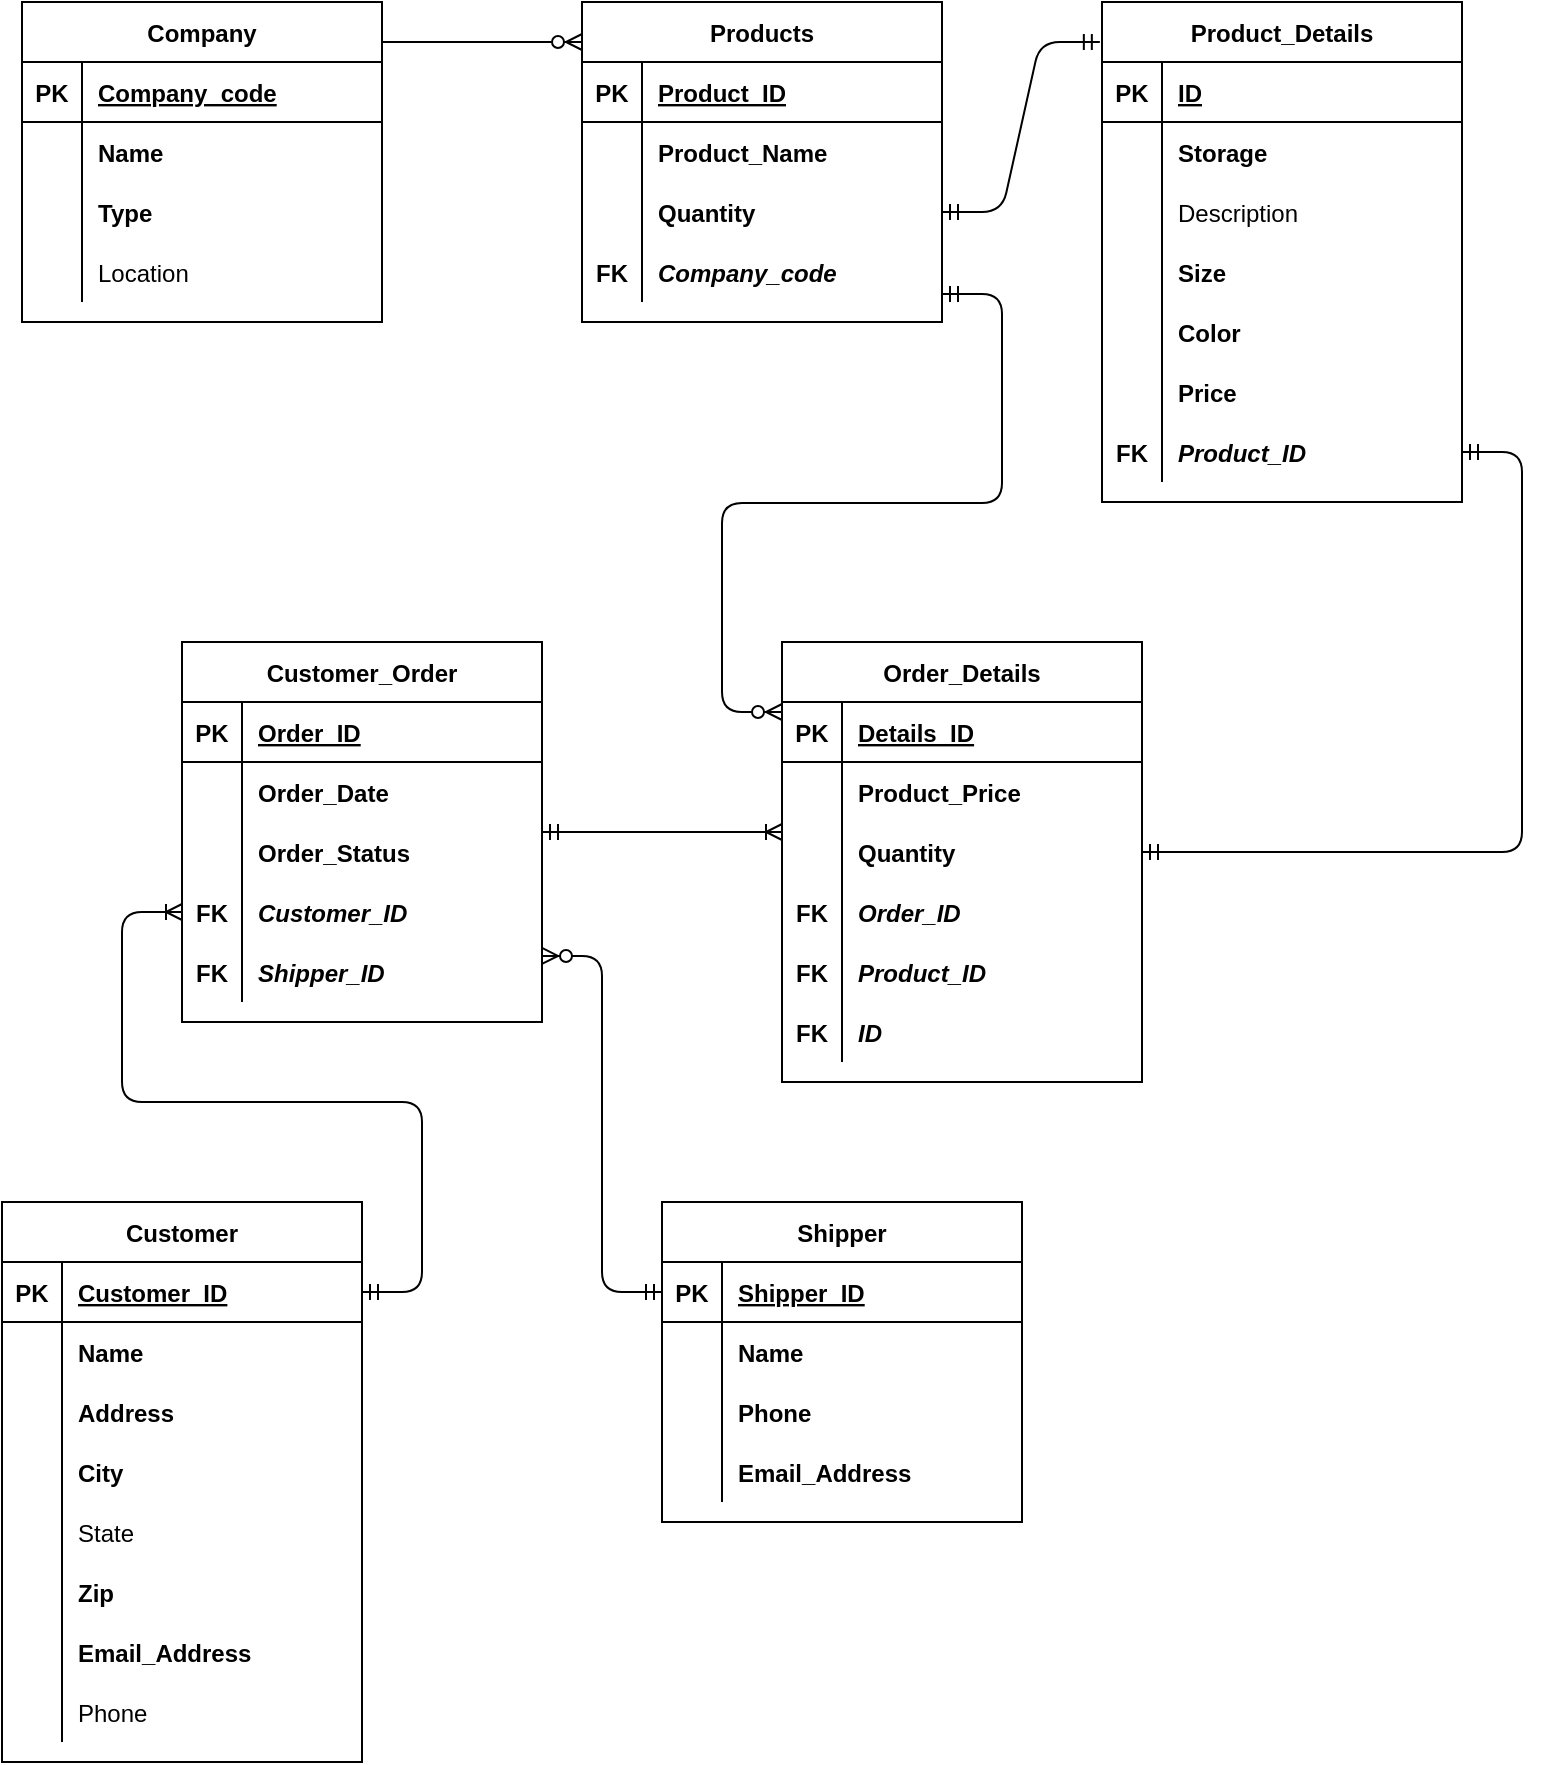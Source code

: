 <mxfile version="14.0.5" type="device"><diagram id="6mvbU-3xl14moOfAQ1Ja" name="Page-1"><mxGraphModel dx="946" dy="511" grid="1" gridSize="10" guides="1" tooltips="1" connect="1" arrows="1" fold="1" page="1" pageScale="1" pageWidth="850" pageHeight="1100" math="0" shadow="0"><root><mxCell id="0"/><mxCell id="1" parent="0"/><mxCell id="NlRjUkpvQ42dIeaq4QIp-1" value="Company" style="shape=table;startSize=30;container=1;collapsible=1;childLayout=tableLayout;fixedRows=1;rowLines=0;fontStyle=1;align=center;resizeLast=1;" parent="1" vertex="1"><mxGeometry x="40" y="40" width="180" height="160" as="geometry"/></mxCell><mxCell id="NlRjUkpvQ42dIeaq4QIp-2" value="" style="shape=partialRectangle;collapsible=0;dropTarget=0;pointerEvents=0;fillColor=none;top=0;left=0;bottom=1;right=0;points=[[0,0.5],[1,0.5]];portConstraint=eastwest;" parent="NlRjUkpvQ42dIeaq4QIp-1" vertex="1"><mxGeometry y="30" width="180" height="30" as="geometry"/></mxCell><mxCell id="NlRjUkpvQ42dIeaq4QIp-3" value="PK" style="shape=partialRectangle;connectable=0;fillColor=none;top=0;left=0;bottom=0;right=0;fontStyle=1;overflow=hidden;" parent="NlRjUkpvQ42dIeaq4QIp-2" vertex="1"><mxGeometry width="30" height="30" as="geometry"/></mxCell><mxCell id="NlRjUkpvQ42dIeaq4QIp-4" value="Company_code" style="shape=partialRectangle;connectable=0;fillColor=none;top=0;left=0;bottom=0;right=0;align=left;spacingLeft=6;fontStyle=5;overflow=hidden;" parent="NlRjUkpvQ42dIeaq4QIp-2" vertex="1"><mxGeometry x="30" width="150" height="30" as="geometry"/></mxCell><mxCell id="NlRjUkpvQ42dIeaq4QIp-5" value="" style="shape=partialRectangle;collapsible=0;dropTarget=0;pointerEvents=0;fillColor=none;top=0;left=0;bottom=0;right=0;points=[[0,0.5],[1,0.5]];portConstraint=eastwest;" parent="NlRjUkpvQ42dIeaq4QIp-1" vertex="1"><mxGeometry y="60" width="180" height="30" as="geometry"/></mxCell><mxCell id="NlRjUkpvQ42dIeaq4QIp-6" value="" style="shape=partialRectangle;connectable=0;fillColor=none;top=0;left=0;bottom=0;right=0;editable=1;overflow=hidden;" parent="NlRjUkpvQ42dIeaq4QIp-5" vertex="1"><mxGeometry width="30" height="30" as="geometry"/></mxCell><mxCell id="NlRjUkpvQ42dIeaq4QIp-7" value="Name" style="shape=partialRectangle;connectable=0;fillColor=none;top=0;left=0;bottom=0;right=0;align=left;spacingLeft=6;overflow=hidden;fontStyle=1" parent="NlRjUkpvQ42dIeaq4QIp-5" vertex="1"><mxGeometry x="30" width="150" height="30" as="geometry"/></mxCell><mxCell id="1kuuqEPaZnJVx5uKWI-C-1" style="shape=partialRectangle;collapsible=0;dropTarget=0;pointerEvents=0;fillColor=none;top=0;left=0;bottom=0;right=0;points=[[0,0.5],[1,0.5]];portConstraint=eastwest;" parent="NlRjUkpvQ42dIeaq4QIp-1" vertex="1"><mxGeometry y="90" width="180" height="30" as="geometry"/></mxCell><mxCell id="1kuuqEPaZnJVx5uKWI-C-2" style="shape=partialRectangle;connectable=0;fillColor=none;top=0;left=0;bottom=0;right=0;editable=1;overflow=hidden;" parent="1kuuqEPaZnJVx5uKWI-C-1" vertex="1"><mxGeometry width="30" height="30" as="geometry"/></mxCell><mxCell id="1kuuqEPaZnJVx5uKWI-C-3" value="Type" style="shape=partialRectangle;connectable=0;fillColor=none;top=0;left=0;bottom=0;right=0;align=left;spacingLeft=6;overflow=hidden;fontStyle=1" parent="1kuuqEPaZnJVx5uKWI-C-1" vertex="1"><mxGeometry x="30" width="150" height="30" as="geometry"/></mxCell><mxCell id="NlRjUkpvQ42dIeaq4QIp-8" value="" style="shape=partialRectangle;collapsible=0;dropTarget=0;pointerEvents=0;fillColor=none;top=0;left=0;bottom=0;right=0;points=[[0,0.5],[1,0.5]];portConstraint=eastwest;" parent="NlRjUkpvQ42dIeaq4QIp-1" vertex="1"><mxGeometry y="120" width="180" height="30" as="geometry"/></mxCell><mxCell id="NlRjUkpvQ42dIeaq4QIp-9" value="" style="shape=partialRectangle;connectable=0;fillColor=none;top=0;left=0;bottom=0;right=0;editable=1;overflow=hidden;" parent="NlRjUkpvQ42dIeaq4QIp-8" vertex="1"><mxGeometry width="30" height="30" as="geometry"/></mxCell><mxCell id="NlRjUkpvQ42dIeaq4QIp-10" value="Location" style="shape=partialRectangle;connectable=0;fillColor=none;top=0;left=0;bottom=0;right=0;align=left;spacingLeft=6;overflow=hidden;" parent="NlRjUkpvQ42dIeaq4QIp-8" vertex="1"><mxGeometry x="30" width="150" height="30" as="geometry"/></mxCell><mxCell id="NlRjUkpvQ42dIeaq4QIp-14" value="Products" style="shape=table;startSize=30;container=1;collapsible=1;childLayout=tableLayout;fixedRows=1;rowLines=0;fontStyle=1;align=center;resizeLast=1;" parent="1" vertex="1"><mxGeometry x="320" y="40" width="180" height="160" as="geometry"/></mxCell><mxCell id="NlRjUkpvQ42dIeaq4QIp-15" value="" style="shape=partialRectangle;collapsible=0;dropTarget=0;pointerEvents=0;fillColor=none;top=0;left=0;bottom=1;right=0;points=[[0,0.5],[1,0.5]];portConstraint=eastwest;" parent="NlRjUkpvQ42dIeaq4QIp-14" vertex="1"><mxGeometry y="30" width="180" height="30" as="geometry"/></mxCell><mxCell id="NlRjUkpvQ42dIeaq4QIp-16" value="PK" style="shape=partialRectangle;connectable=0;fillColor=none;top=0;left=0;bottom=0;right=0;fontStyle=1;overflow=hidden;" parent="NlRjUkpvQ42dIeaq4QIp-15" vertex="1"><mxGeometry width="30" height="30" as="geometry"/></mxCell><mxCell id="NlRjUkpvQ42dIeaq4QIp-17" value="Product_ID" style="shape=partialRectangle;connectable=0;fillColor=none;top=0;left=0;bottom=0;right=0;align=left;spacingLeft=6;fontStyle=5;overflow=hidden;" parent="NlRjUkpvQ42dIeaq4QIp-15" vertex="1"><mxGeometry x="30" width="150" height="30" as="geometry"/></mxCell><mxCell id="NlRjUkpvQ42dIeaq4QIp-79" style="shape=partialRectangle;collapsible=0;dropTarget=0;pointerEvents=0;fillColor=none;top=0;left=0;bottom=0;right=0;points=[[0,0.5],[1,0.5]];portConstraint=eastwest;" parent="NlRjUkpvQ42dIeaq4QIp-14" vertex="1"><mxGeometry y="60" width="180" height="30" as="geometry"/></mxCell><mxCell id="NlRjUkpvQ42dIeaq4QIp-80" style="shape=partialRectangle;connectable=0;fillColor=none;top=0;left=0;bottom=0;right=0;editable=1;overflow=hidden;" parent="NlRjUkpvQ42dIeaq4QIp-79" vertex="1"><mxGeometry width="30" height="30" as="geometry"/></mxCell><mxCell id="NlRjUkpvQ42dIeaq4QIp-81" value="Product_Name" style="shape=partialRectangle;connectable=0;fillColor=none;top=0;left=0;bottom=0;right=0;align=left;spacingLeft=6;overflow=hidden;fontStyle=1" parent="NlRjUkpvQ42dIeaq4QIp-79" vertex="1"><mxGeometry x="30" width="150" height="30" as="geometry"/></mxCell><mxCell id="NlRjUkpvQ42dIeaq4QIp-18" value="" style="shape=partialRectangle;collapsible=0;dropTarget=0;pointerEvents=0;fillColor=none;top=0;left=0;bottom=0;right=0;points=[[0,0.5],[1,0.5]];portConstraint=eastwest;" parent="NlRjUkpvQ42dIeaq4QIp-14" vertex="1"><mxGeometry y="90" width="180" height="30" as="geometry"/></mxCell><mxCell id="NlRjUkpvQ42dIeaq4QIp-19" value="" style="shape=partialRectangle;connectable=0;fillColor=none;top=0;left=0;bottom=0;right=0;editable=1;overflow=hidden;" parent="NlRjUkpvQ42dIeaq4QIp-18" vertex="1"><mxGeometry width="30" height="30" as="geometry"/></mxCell><mxCell id="NlRjUkpvQ42dIeaq4QIp-20" value="Quantity" style="shape=partialRectangle;connectable=0;fillColor=none;top=0;left=0;bottom=0;right=0;align=left;spacingLeft=6;overflow=hidden;fontStyle=1" parent="NlRjUkpvQ42dIeaq4QIp-18" vertex="1"><mxGeometry x="30" width="150" height="30" as="geometry"/></mxCell><mxCell id="NlRjUkpvQ42dIeaq4QIp-24" value="" style="shape=partialRectangle;collapsible=0;dropTarget=0;pointerEvents=0;fillColor=none;top=0;left=0;bottom=0;right=0;points=[[0,0.5],[1,0.5]];portConstraint=eastwest;" parent="NlRjUkpvQ42dIeaq4QIp-14" vertex="1"><mxGeometry y="120" width="180" height="30" as="geometry"/></mxCell><mxCell id="NlRjUkpvQ42dIeaq4QIp-25" value="FK" style="shape=partialRectangle;connectable=0;fillColor=none;top=0;left=0;bottom=0;right=0;editable=1;overflow=hidden;fontStyle=1" parent="NlRjUkpvQ42dIeaq4QIp-24" vertex="1"><mxGeometry width="30" height="30" as="geometry"/></mxCell><mxCell id="NlRjUkpvQ42dIeaq4QIp-26" value="Company_code" style="shape=partialRectangle;connectable=0;fillColor=none;top=0;left=0;bottom=0;right=0;align=left;spacingLeft=6;overflow=hidden;fontStyle=3" parent="NlRjUkpvQ42dIeaq4QIp-24" vertex="1"><mxGeometry x="30" width="150" height="30" as="geometry"/></mxCell><mxCell id="NlRjUkpvQ42dIeaq4QIp-27" value="Product_Details" style="shape=table;startSize=30;container=1;collapsible=1;childLayout=tableLayout;fixedRows=1;rowLines=0;fontStyle=1;align=center;resizeLast=1;" parent="1" vertex="1"><mxGeometry x="580" y="40" width="180" height="250" as="geometry"/></mxCell><mxCell id="NlRjUkpvQ42dIeaq4QIp-28" value="" style="shape=partialRectangle;collapsible=0;dropTarget=0;pointerEvents=0;fillColor=none;top=0;left=0;bottom=1;right=0;points=[[0,0.5],[1,0.5]];portConstraint=eastwest;" parent="NlRjUkpvQ42dIeaq4QIp-27" vertex="1"><mxGeometry y="30" width="180" height="30" as="geometry"/></mxCell><mxCell id="NlRjUkpvQ42dIeaq4QIp-29" value="PK" style="shape=partialRectangle;connectable=0;fillColor=none;top=0;left=0;bottom=0;right=0;fontStyle=1;overflow=hidden;" parent="NlRjUkpvQ42dIeaq4QIp-28" vertex="1"><mxGeometry width="30" height="30" as="geometry"/></mxCell><mxCell id="NlRjUkpvQ42dIeaq4QIp-30" value="ID" style="shape=partialRectangle;connectable=0;fillColor=none;top=0;left=0;bottom=0;right=0;align=left;spacingLeft=6;fontStyle=5;overflow=hidden;" parent="NlRjUkpvQ42dIeaq4QIp-28" vertex="1"><mxGeometry x="30" width="150" height="30" as="geometry"/></mxCell><mxCell id="NlRjUkpvQ42dIeaq4QIp-31" value="" style="shape=partialRectangle;collapsible=0;dropTarget=0;pointerEvents=0;fillColor=none;top=0;left=0;bottom=0;right=0;points=[[0,0.5],[1,0.5]];portConstraint=eastwest;" parent="NlRjUkpvQ42dIeaq4QIp-27" vertex="1"><mxGeometry y="60" width="180" height="30" as="geometry"/></mxCell><mxCell id="NlRjUkpvQ42dIeaq4QIp-32" value="" style="shape=partialRectangle;connectable=0;fillColor=none;top=0;left=0;bottom=0;right=0;editable=1;overflow=hidden;" parent="NlRjUkpvQ42dIeaq4QIp-31" vertex="1"><mxGeometry width="30" height="30" as="geometry"/></mxCell><mxCell id="NlRjUkpvQ42dIeaq4QIp-33" value="Storage" style="shape=partialRectangle;connectable=0;fillColor=none;top=0;left=0;bottom=0;right=0;align=left;spacingLeft=6;overflow=hidden;fontStyle=1" parent="NlRjUkpvQ42dIeaq4QIp-31" vertex="1"><mxGeometry x="30" width="150" height="30" as="geometry"/></mxCell><mxCell id="NlRjUkpvQ42dIeaq4QIp-34" value="" style="shape=partialRectangle;collapsible=0;dropTarget=0;pointerEvents=0;fillColor=none;top=0;left=0;bottom=0;right=0;points=[[0,0.5],[1,0.5]];portConstraint=eastwest;" parent="NlRjUkpvQ42dIeaq4QIp-27" vertex="1"><mxGeometry y="90" width="180" height="30" as="geometry"/></mxCell><mxCell id="NlRjUkpvQ42dIeaq4QIp-35" value="" style="shape=partialRectangle;connectable=0;fillColor=none;top=0;left=0;bottom=0;right=0;editable=1;overflow=hidden;" parent="NlRjUkpvQ42dIeaq4QIp-34" vertex="1"><mxGeometry width="30" height="30" as="geometry"/></mxCell><mxCell id="NlRjUkpvQ42dIeaq4QIp-36" value="Description" style="shape=partialRectangle;connectable=0;fillColor=none;top=0;left=0;bottom=0;right=0;align=left;spacingLeft=6;overflow=hidden;" parent="NlRjUkpvQ42dIeaq4QIp-34" vertex="1"><mxGeometry x="30" width="150" height="30" as="geometry"/></mxCell><mxCell id="NlRjUkpvQ42dIeaq4QIp-37" value="" style="shape=partialRectangle;collapsible=0;dropTarget=0;pointerEvents=0;fillColor=none;top=0;left=0;bottom=0;right=0;points=[[0,0.5],[1,0.5]];portConstraint=eastwest;" parent="NlRjUkpvQ42dIeaq4QIp-27" vertex="1"><mxGeometry y="120" width="180" height="30" as="geometry"/></mxCell><mxCell id="NlRjUkpvQ42dIeaq4QIp-38" value="" style="shape=partialRectangle;connectable=0;fillColor=none;top=0;left=0;bottom=0;right=0;editable=1;overflow=hidden;" parent="NlRjUkpvQ42dIeaq4QIp-37" vertex="1"><mxGeometry width="30" height="30" as="geometry"/></mxCell><mxCell id="NlRjUkpvQ42dIeaq4QIp-39" value="Size" style="shape=partialRectangle;connectable=0;fillColor=none;top=0;left=0;bottom=0;right=0;align=left;spacingLeft=6;overflow=hidden;fontStyle=1" parent="NlRjUkpvQ42dIeaq4QIp-37" vertex="1"><mxGeometry x="30" width="150" height="30" as="geometry"/></mxCell><mxCell id="NlRjUkpvQ42dIeaq4QIp-48" style="shape=partialRectangle;collapsible=0;dropTarget=0;pointerEvents=0;fillColor=none;top=0;left=0;bottom=0;right=0;points=[[0,0.5],[1,0.5]];portConstraint=eastwest;" parent="NlRjUkpvQ42dIeaq4QIp-27" vertex="1"><mxGeometry y="150" width="180" height="30" as="geometry"/></mxCell><mxCell id="NlRjUkpvQ42dIeaq4QIp-49" style="shape=partialRectangle;connectable=0;fillColor=none;top=0;left=0;bottom=0;right=0;editable=1;overflow=hidden;" parent="NlRjUkpvQ42dIeaq4QIp-48" vertex="1"><mxGeometry width="30" height="30" as="geometry"/></mxCell><mxCell id="NlRjUkpvQ42dIeaq4QIp-50" value="Color" style="shape=partialRectangle;connectable=0;fillColor=none;top=0;left=0;bottom=0;right=0;align=left;spacingLeft=6;overflow=hidden;fontStyle=1" parent="NlRjUkpvQ42dIeaq4QIp-48" vertex="1"><mxGeometry x="30" width="150" height="30" as="geometry"/></mxCell><mxCell id="NlRjUkpvQ42dIeaq4QIp-73" style="shape=partialRectangle;collapsible=0;dropTarget=0;pointerEvents=0;fillColor=none;top=0;left=0;bottom=0;right=0;points=[[0,0.5],[1,0.5]];portConstraint=eastwest;" parent="NlRjUkpvQ42dIeaq4QIp-27" vertex="1"><mxGeometry y="180" width="180" height="30" as="geometry"/></mxCell><mxCell id="NlRjUkpvQ42dIeaq4QIp-74" style="shape=partialRectangle;connectable=0;fillColor=none;top=0;left=0;bottom=0;right=0;editable=1;overflow=hidden;" parent="NlRjUkpvQ42dIeaq4QIp-73" vertex="1"><mxGeometry width="30" height="30" as="geometry"/></mxCell><mxCell id="NlRjUkpvQ42dIeaq4QIp-75" value="Price" style="shape=partialRectangle;connectable=0;fillColor=none;top=0;left=0;bottom=0;right=0;align=left;spacingLeft=6;overflow=hidden;fontStyle=1" parent="NlRjUkpvQ42dIeaq4QIp-73" vertex="1"><mxGeometry x="30" width="150" height="30" as="geometry"/></mxCell><mxCell id="NlRjUkpvQ42dIeaq4QIp-51" style="shape=partialRectangle;collapsible=0;dropTarget=0;pointerEvents=0;fillColor=none;top=0;left=0;bottom=0;right=0;points=[[0,0.5],[1,0.5]];portConstraint=eastwest;" parent="NlRjUkpvQ42dIeaq4QIp-27" vertex="1"><mxGeometry y="210" width="180" height="30" as="geometry"/></mxCell><mxCell id="NlRjUkpvQ42dIeaq4QIp-52" value="FK" style="shape=partialRectangle;connectable=0;fillColor=none;top=0;left=0;bottom=0;right=0;editable=1;overflow=hidden;fontStyle=1" parent="NlRjUkpvQ42dIeaq4QIp-51" vertex="1"><mxGeometry width="30" height="30" as="geometry"/></mxCell><mxCell id="NlRjUkpvQ42dIeaq4QIp-53" value="Product_ID" style="shape=partialRectangle;connectable=0;fillColor=none;top=0;left=0;bottom=0;right=0;align=left;spacingLeft=6;overflow=hidden;fontStyle=3" parent="NlRjUkpvQ42dIeaq4QIp-51" vertex="1"><mxGeometry x="30" width="150" height="30" as="geometry"/></mxCell><mxCell id="NlRjUkpvQ42dIeaq4QIp-54" value="Customer_Order" style="shape=table;startSize=30;container=1;collapsible=1;childLayout=tableLayout;fixedRows=1;rowLines=0;fontStyle=1;align=center;resizeLast=1;" parent="1" vertex="1"><mxGeometry x="120" y="360" width="180" height="190" as="geometry"/></mxCell><mxCell id="NlRjUkpvQ42dIeaq4QIp-55" value="" style="shape=partialRectangle;collapsible=0;dropTarget=0;pointerEvents=0;fillColor=none;top=0;left=0;bottom=1;right=0;points=[[0,0.5],[1,0.5]];portConstraint=eastwest;" parent="NlRjUkpvQ42dIeaq4QIp-54" vertex="1"><mxGeometry y="30" width="180" height="30" as="geometry"/></mxCell><mxCell id="NlRjUkpvQ42dIeaq4QIp-56" value="PK" style="shape=partialRectangle;connectable=0;fillColor=none;top=0;left=0;bottom=0;right=0;fontStyle=1;overflow=hidden;" parent="NlRjUkpvQ42dIeaq4QIp-55" vertex="1"><mxGeometry width="30" height="30" as="geometry"/></mxCell><mxCell id="NlRjUkpvQ42dIeaq4QIp-57" value="Order_ID" style="shape=partialRectangle;connectable=0;fillColor=none;top=0;left=0;bottom=0;right=0;align=left;spacingLeft=6;fontStyle=5;overflow=hidden;" parent="NlRjUkpvQ42dIeaq4QIp-55" vertex="1"><mxGeometry x="30" width="150" height="30" as="geometry"/></mxCell><mxCell id="6uH9Z594fcgp5AD-S4bk-1" style="shape=partialRectangle;collapsible=0;dropTarget=0;pointerEvents=0;fillColor=none;top=0;left=0;bottom=0;right=0;points=[[0,0.5],[1,0.5]];portConstraint=eastwest;" vertex="1" parent="NlRjUkpvQ42dIeaq4QIp-54"><mxGeometry y="60" width="180" height="30" as="geometry"/></mxCell><mxCell id="6uH9Z594fcgp5AD-S4bk-2" style="shape=partialRectangle;connectable=0;fillColor=none;top=0;left=0;bottom=0;right=0;editable=1;overflow=hidden;" vertex="1" parent="6uH9Z594fcgp5AD-S4bk-1"><mxGeometry width="30" height="30" as="geometry"/></mxCell><mxCell id="6uH9Z594fcgp5AD-S4bk-3" value="Order_Date" style="shape=partialRectangle;connectable=0;fillColor=none;top=0;left=0;bottom=0;right=0;align=left;spacingLeft=6;overflow=hidden;fontStyle=1" vertex="1" parent="6uH9Z594fcgp5AD-S4bk-1"><mxGeometry x="30" width="150" height="30" as="geometry"/></mxCell><mxCell id="NlRjUkpvQ42dIeaq4QIp-58" value="" style="shape=partialRectangle;collapsible=0;dropTarget=0;pointerEvents=0;fillColor=none;top=0;left=0;bottom=0;right=0;points=[[0,0.5],[1,0.5]];portConstraint=eastwest;" parent="NlRjUkpvQ42dIeaq4QIp-54" vertex="1"><mxGeometry y="90" width="180" height="30" as="geometry"/></mxCell><mxCell id="NlRjUkpvQ42dIeaq4QIp-59" value="" style="shape=partialRectangle;connectable=0;fillColor=none;top=0;left=0;bottom=0;right=0;editable=1;overflow=hidden;" parent="NlRjUkpvQ42dIeaq4QIp-58" vertex="1"><mxGeometry width="30" height="30" as="geometry"/></mxCell><mxCell id="NlRjUkpvQ42dIeaq4QIp-60" value="Order_Status" style="shape=partialRectangle;connectable=0;fillColor=none;top=0;left=0;bottom=0;right=0;align=left;spacingLeft=6;overflow=hidden;fontStyle=1" parent="NlRjUkpvQ42dIeaq4QIp-58" vertex="1"><mxGeometry x="30" width="150" height="30" as="geometry"/></mxCell><mxCell id="NlRjUkpvQ42dIeaq4QIp-61" value="" style="shape=partialRectangle;collapsible=0;dropTarget=0;pointerEvents=0;fillColor=none;top=0;left=0;bottom=0;right=0;points=[[0,0.5],[1,0.5]];portConstraint=eastwest;" parent="NlRjUkpvQ42dIeaq4QIp-54" vertex="1"><mxGeometry y="120" width="180" height="30" as="geometry"/></mxCell><mxCell id="NlRjUkpvQ42dIeaq4QIp-62" value="FK" style="shape=partialRectangle;connectable=0;fillColor=none;top=0;left=0;bottom=0;right=0;editable=1;overflow=hidden;fontStyle=1" parent="NlRjUkpvQ42dIeaq4QIp-61" vertex="1"><mxGeometry width="30" height="30" as="geometry"/></mxCell><mxCell id="NlRjUkpvQ42dIeaq4QIp-63" value="Customer_ID" style="shape=partialRectangle;connectable=0;fillColor=none;top=0;left=0;bottom=0;right=0;align=left;spacingLeft=6;overflow=hidden;fontStyle=3" parent="NlRjUkpvQ42dIeaq4QIp-61" vertex="1"><mxGeometry x="30" width="150" height="30" as="geometry"/></mxCell><mxCell id="NlRjUkpvQ42dIeaq4QIp-64" value="" style="shape=partialRectangle;collapsible=0;dropTarget=0;pointerEvents=0;fillColor=none;top=0;left=0;bottom=0;right=0;points=[[0,0.5],[1,0.5]];portConstraint=eastwest;" parent="NlRjUkpvQ42dIeaq4QIp-54" vertex="1"><mxGeometry y="150" width="180" height="30" as="geometry"/></mxCell><mxCell id="NlRjUkpvQ42dIeaq4QIp-65" value="FK" style="shape=partialRectangle;connectable=0;fillColor=none;top=0;left=0;bottom=0;right=0;editable=1;overflow=hidden;fontStyle=1" parent="NlRjUkpvQ42dIeaq4QIp-64" vertex="1"><mxGeometry width="30" height="30" as="geometry"/></mxCell><mxCell id="NlRjUkpvQ42dIeaq4QIp-66" value="Shipper_ID" style="shape=partialRectangle;connectable=0;fillColor=none;top=0;left=0;bottom=0;right=0;align=left;spacingLeft=6;overflow=hidden;fontStyle=3" parent="NlRjUkpvQ42dIeaq4QIp-64" vertex="1"><mxGeometry x="30" width="150" height="30" as="geometry"/></mxCell><mxCell id="NlRjUkpvQ42dIeaq4QIp-82" value="Order_Details" style="shape=table;startSize=30;container=1;collapsible=1;childLayout=tableLayout;fixedRows=1;rowLines=0;fontStyle=1;align=center;resizeLast=1;" parent="1" vertex="1"><mxGeometry x="420" y="360" width="180" height="220" as="geometry"/></mxCell><mxCell id="NlRjUkpvQ42dIeaq4QIp-83" value="" style="shape=partialRectangle;collapsible=0;dropTarget=0;pointerEvents=0;fillColor=none;top=0;left=0;bottom=1;right=0;points=[[0,0.5],[1,0.5]];portConstraint=eastwest;" parent="NlRjUkpvQ42dIeaq4QIp-82" vertex="1"><mxGeometry y="30" width="180" height="30" as="geometry"/></mxCell><mxCell id="NlRjUkpvQ42dIeaq4QIp-84" value="PK" style="shape=partialRectangle;connectable=0;fillColor=none;top=0;left=0;bottom=0;right=0;fontStyle=1;overflow=hidden;" parent="NlRjUkpvQ42dIeaq4QIp-83" vertex="1"><mxGeometry width="30" height="30" as="geometry"/></mxCell><mxCell id="NlRjUkpvQ42dIeaq4QIp-85" value="Details_ID" style="shape=partialRectangle;connectable=0;fillColor=none;top=0;left=0;bottom=0;right=0;align=left;spacingLeft=6;fontStyle=5;overflow=hidden;" parent="NlRjUkpvQ42dIeaq4QIp-83" vertex="1"><mxGeometry x="30" width="150" height="30" as="geometry"/></mxCell><mxCell id="cEDj3mLD8uPx1bzdMiaB-1" style="shape=partialRectangle;collapsible=0;dropTarget=0;pointerEvents=0;fillColor=none;top=0;left=0;bottom=0;right=0;points=[[0,0.5],[1,0.5]];portConstraint=eastwest;" parent="NlRjUkpvQ42dIeaq4QIp-82" vertex="1"><mxGeometry y="60" width="180" height="30" as="geometry"/></mxCell><mxCell id="cEDj3mLD8uPx1bzdMiaB-2" style="shape=partialRectangle;connectable=0;fillColor=none;top=0;left=0;bottom=0;right=0;editable=1;overflow=hidden;" parent="cEDj3mLD8uPx1bzdMiaB-1" vertex="1"><mxGeometry width="30" height="30" as="geometry"/></mxCell><mxCell id="cEDj3mLD8uPx1bzdMiaB-3" value="Product_Price" style="shape=partialRectangle;connectable=0;fillColor=none;top=0;left=0;bottom=0;right=0;align=left;spacingLeft=6;overflow=hidden;fontStyle=1" parent="cEDj3mLD8uPx1bzdMiaB-1" vertex="1"><mxGeometry x="30" width="150" height="30" as="geometry"/></mxCell><mxCell id="NlRjUkpvQ42dIeaq4QIp-86" value="" style="shape=partialRectangle;collapsible=0;dropTarget=0;pointerEvents=0;fillColor=none;top=0;left=0;bottom=0;right=0;points=[[0,0.5],[1,0.5]];portConstraint=eastwest;" parent="NlRjUkpvQ42dIeaq4QIp-82" vertex="1"><mxGeometry y="90" width="180" height="30" as="geometry"/></mxCell><mxCell id="NlRjUkpvQ42dIeaq4QIp-87" value="" style="shape=partialRectangle;connectable=0;fillColor=none;top=0;left=0;bottom=0;right=0;editable=1;overflow=hidden;" parent="NlRjUkpvQ42dIeaq4QIp-86" vertex="1"><mxGeometry width="30" height="30" as="geometry"/></mxCell><mxCell id="NlRjUkpvQ42dIeaq4QIp-88" value="Quantity" style="shape=partialRectangle;connectable=0;fillColor=none;top=0;left=0;bottom=0;right=0;align=left;spacingLeft=6;overflow=hidden;fontStyle=1" parent="NlRjUkpvQ42dIeaq4QIp-86" vertex="1"><mxGeometry x="30" width="150" height="30" as="geometry"/></mxCell><mxCell id="NlRjUkpvQ42dIeaq4QIp-89" value="" style="shape=partialRectangle;collapsible=0;dropTarget=0;pointerEvents=0;fillColor=none;top=0;left=0;bottom=0;right=0;points=[[0,0.5],[1,0.5]];portConstraint=eastwest;" parent="NlRjUkpvQ42dIeaq4QIp-82" vertex="1"><mxGeometry y="120" width="180" height="30" as="geometry"/></mxCell><mxCell id="NlRjUkpvQ42dIeaq4QIp-90" value="FK" style="shape=partialRectangle;connectable=0;fillColor=none;top=0;left=0;bottom=0;right=0;editable=1;overflow=hidden;fontStyle=1" parent="NlRjUkpvQ42dIeaq4QIp-89" vertex="1"><mxGeometry width="30" height="30" as="geometry"/></mxCell><mxCell id="NlRjUkpvQ42dIeaq4QIp-91" value="Order_ID" style="shape=partialRectangle;connectable=0;fillColor=none;top=0;left=0;bottom=0;right=0;align=left;spacingLeft=6;overflow=hidden;fontStyle=3" parent="NlRjUkpvQ42dIeaq4QIp-89" vertex="1"><mxGeometry x="30" width="150" height="30" as="geometry"/></mxCell><mxCell id="NlRjUkpvQ42dIeaq4QIp-92" value="" style="shape=partialRectangle;collapsible=0;dropTarget=0;pointerEvents=0;fillColor=none;top=0;left=0;bottom=0;right=0;points=[[0,0.5],[1,0.5]];portConstraint=eastwest;" parent="NlRjUkpvQ42dIeaq4QIp-82" vertex="1"><mxGeometry y="150" width="180" height="30" as="geometry"/></mxCell><mxCell id="NlRjUkpvQ42dIeaq4QIp-93" value="FK" style="shape=partialRectangle;connectable=0;fillColor=none;top=0;left=0;bottom=0;right=0;editable=1;overflow=hidden;fontStyle=1" parent="NlRjUkpvQ42dIeaq4QIp-92" vertex="1"><mxGeometry width="30" height="30" as="geometry"/></mxCell><mxCell id="NlRjUkpvQ42dIeaq4QIp-94" value="Product_ID" style="shape=partialRectangle;connectable=0;fillColor=none;top=0;left=0;bottom=0;right=0;align=left;spacingLeft=6;overflow=hidden;fontStyle=3" parent="NlRjUkpvQ42dIeaq4QIp-92" vertex="1"><mxGeometry x="30" width="150" height="30" as="geometry"/></mxCell><mxCell id="vSMnqZ4P3ZT3ONbMayrC-2" value="" style="shape=partialRectangle;collapsible=0;dropTarget=0;pointerEvents=0;fillColor=none;top=0;left=0;bottom=0;right=0;points=[[0,0.5],[1,0.5]];portConstraint=eastwest;" parent="NlRjUkpvQ42dIeaq4QIp-82" vertex="1"><mxGeometry y="180" width="180" height="30" as="geometry"/></mxCell><mxCell id="vSMnqZ4P3ZT3ONbMayrC-3" value="FK" style="shape=partialRectangle;connectable=0;fillColor=none;top=0;left=0;bottom=0;right=0;editable=1;overflow=hidden;fontStyle=1" parent="vSMnqZ4P3ZT3ONbMayrC-2" vertex="1"><mxGeometry width="30" height="30" as="geometry"/></mxCell><mxCell id="vSMnqZ4P3ZT3ONbMayrC-4" value="ID" style="shape=partialRectangle;connectable=0;fillColor=none;top=0;left=0;bottom=0;right=0;align=left;spacingLeft=6;overflow=hidden;fontStyle=3" parent="vSMnqZ4P3ZT3ONbMayrC-2" vertex="1"><mxGeometry x="30" width="150" height="30" as="geometry"/></mxCell><mxCell id="NlRjUkpvQ42dIeaq4QIp-95" value="Customer" style="shape=table;startSize=30;container=1;collapsible=1;childLayout=tableLayout;fixedRows=1;rowLines=0;fontStyle=1;align=center;resizeLast=1;" parent="1" vertex="1"><mxGeometry x="30" y="640" width="180" height="280" as="geometry"/></mxCell><mxCell id="NlRjUkpvQ42dIeaq4QIp-96" value="" style="shape=partialRectangle;collapsible=0;dropTarget=0;pointerEvents=0;fillColor=none;top=0;left=0;bottom=1;right=0;points=[[0,0.5],[1,0.5]];portConstraint=eastwest;" parent="NlRjUkpvQ42dIeaq4QIp-95" vertex="1"><mxGeometry y="30" width="180" height="30" as="geometry"/></mxCell><mxCell id="NlRjUkpvQ42dIeaq4QIp-97" value="PK" style="shape=partialRectangle;connectable=0;fillColor=none;top=0;left=0;bottom=0;right=0;fontStyle=1;overflow=hidden;" parent="NlRjUkpvQ42dIeaq4QIp-96" vertex="1"><mxGeometry width="30" height="30" as="geometry"/></mxCell><mxCell id="NlRjUkpvQ42dIeaq4QIp-98" value="Customer_ID" style="shape=partialRectangle;connectable=0;fillColor=none;top=0;left=0;bottom=0;right=0;align=left;spacingLeft=6;fontStyle=5;overflow=hidden;" parent="NlRjUkpvQ42dIeaq4QIp-96" vertex="1"><mxGeometry x="30" width="150" height="30" as="geometry"/></mxCell><mxCell id="NlRjUkpvQ42dIeaq4QIp-99" value="" style="shape=partialRectangle;collapsible=0;dropTarget=0;pointerEvents=0;fillColor=none;top=0;left=0;bottom=0;right=0;points=[[0,0.5],[1,0.5]];portConstraint=eastwest;" parent="NlRjUkpvQ42dIeaq4QIp-95" vertex="1"><mxGeometry y="60" width="180" height="30" as="geometry"/></mxCell><mxCell id="NlRjUkpvQ42dIeaq4QIp-100" value="" style="shape=partialRectangle;connectable=0;fillColor=none;top=0;left=0;bottom=0;right=0;editable=1;overflow=hidden;" parent="NlRjUkpvQ42dIeaq4QIp-99" vertex="1"><mxGeometry width="30" height="30" as="geometry"/></mxCell><mxCell id="NlRjUkpvQ42dIeaq4QIp-101" value="Name" style="shape=partialRectangle;connectable=0;fillColor=none;top=0;left=0;bottom=0;right=0;align=left;spacingLeft=6;overflow=hidden;fontStyle=1" parent="NlRjUkpvQ42dIeaq4QIp-99" vertex="1"><mxGeometry x="30" width="150" height="30" as="geometry"/></mxCell><mxCell id="szWTCPTpE8BXlv8S3eAH-1" style="shape=partialRectangle;collapsible=0;dropTarget=0;pointerEvents=0;fillColor=none;top=0;left=0;bottom=0;right=0;points=[[0,0.5],[1,0.5]];portConstraint=eastwest;" parent="NlRjUkpvQ42dIeaq4QIp-95" vertex="1"><mxGeometry y="90" width="180" height="30" as="geometry"/></mxCell><mxCell id="szWTCPTpE8BXlv8S3eAH-2" style="shape=partialRectangle;connectable=0;fillColor=none;top=0;left=0;bottom=0;right=0;editable=1;overflow=hidden;" parent="szWTCPTpE8BXlv8S3eAH-1" vertex="1"><mxGeometry width="30" height="30" as="geometry"/></mxCell><mxCell id="szWTCPTpE8BXlv8S3eAH-3" value="Address" style="shape=partialRectangle;connectable=0;fillColor=none;top=0;left=0;bottom=0;right=0;align=left;spacingLeft=6;overflow=hidden;fontStyle=1" parent="szWTCPTpE8BXlv8S3eAH-1" vertex="1"><mxGeometry x="30" width="150" height="30" as="geometry"/></mxCell><mxCell id="szWTCPTpE8BXlv8S3eAH-4" style="shape=partialRectangle;collapsible=0;dropTarget=0;pointerEvents=0;fillColor=none;top=0;left=0;bottom=0;right=0;points=[[0,0.5],[1,0.5]];portConstraint=eastwest;" parent="NlRjUkpvQ42dIeaq4QIp-95" vertex="1"><mxGeometry y="120" width="180" height="30" as="geometry"/></mxCell><mxCell id="szWTCPTpE8BXlv8S3eAH-5" style="shape=partialRectangle;connectable=0;fillColor=none;top=0;left=0;bottom=0;right=0;editable=1;overflow=hidden;" parent="szWTCPTpE8BXlv8S3eAH-4" vertex="1"><mxGeometry width="30" height="30" as="geometry"/></mxCell><mxCell id="szWTCPTpE8BXlv8S3eAH-6" value="City" style="shape=partialRectangle;connectable=0;fillColor=none;top=0;left=0;bottom=0;right=0;align=left;spacingLeft=6;overflow=hidden;fontStyle=1" parent="szWTCPTpE8BXlv8S3eAH-4" vertex="1"><mxGeometry x="30" width="150" height="30" as="geometry"/></mxCell><mxCell id="szWTCPTpE8BXlv8S3eAH-7" style="shape=partialRectangle;collapsible=0;dropTarget=0;pointerEvents=0;fillColor=none;top=0;left=0;bottom=0;right=0;points=[[0,0.5],[1,0.5]];portConstraint=eastwest;" parent="NlRjUkpvQ42dIeaq4QIp-95" vertex="1"><mxGeometry y="150" width="180" height="30" as="geometry"/></mxCell><mxCell id="szWTCPTpE8BXlv8S3eAH-8" style="shape=partialRectangle;connectable=0;fillColor=none;top=0;left=0;bottom=0;right=0;editable=1;overflow=hidden;" parent="szWTCPTpE8BXlv8S3eAH-7" vertex="1"><mxGeometry width="30" height="30" as="geometry"/></mxCell><mxCell id="szWTCPTpE8BXlv8S3eAH-9" value="State" style="shape=partialRectangle;connectable=0;fillColor=none;top=0;left=0;bottom=0;right=0;align=left;spacingLeft=6;overflow=hidden;" parent="szWTCPTpE8BXlv8S3eAH-7" vertex="1"><mxGeometry x="30" width="150" height="30" as="geometry"/></mxCell><mxCell id="NlRjUkpvQ42dIeaq4QIp-102" value="" style="shape=partialRectangle;collapsible=0;dropTarget=0;pointerEvents=0;fillColor=none;top=0;left=0;bottom=0;right=0;points=[[0,0.5],[1,0.5]];portConstraint=eastwest;" parent="NlRjUkpvQ42dIeaq4QIp-95" vertex="1"><mxGeometry y="180" width="180" height="30" as="geometry"/></mxCell><mxCell id="NlRjUkpvQ42dIeaq4QIp-103" value="" style="shape=partialRectangle;connectable=0;fillColor=none;top=0;left=0;bottom=0;right=0;editable=1;overflow=hidden;" parent="NlRjUkpvQ42dIeaq4QIp-102" vertex="1"><mxGeometry width="30" height="30" as="geometry"/></mxCell><mxCell id="NlRjUkpvQ42dIeaq4QIp-104" value="Zip" style="shape=partialRectangle;connectable=0;fillColor=none;top=0;left=0;bottom=0;right=0;align=left;spacingLeft=6;overflow=hidden;fontStyle=1" parent="NlRjUkpvQ42dIeaq4QIp-102" vertex="1"><mxGeometry x="30" width="150" height="30" as="geometry"/></mxCell><mxCell id="NlRjUkpvQ42dIeaq4QIp-108" style="shape=partialRectangle;collapsible=0;dropTarget=0;pointerEvents=0;fillColor=none;top=0;left=0;bottom=0;right=0;points=[[0,0.5],[1,0.5]];portConstraint=eastwest;" parent="NlRjUkpvQ42dIeaq4QIp-95" vertex="1"><mxGeometry y="210" width="180" height="30" as="geometry"/></mxCell><mxCell id="NlRjUkpvQ42dIeaq4QIp-109" style="shape=partialRectangle;connectable=0;fillColor=none;top=0;left=0;bottom=0;right=0;editable=1;overflow=hidden;" parent="NlRjUkpvQ42dIeaq4QIp-108" vertex="1"><mxGeometry width="30" height="30" as="geometry"/></mxCell><mxCell id="NlRjUkpvQ42dIeaq4QIp-110" value="Email_Address" style="shape=partialRectangle;connectable=0;fillColor=none;top=0;left=0;bottom=0;right=0;align=left;spacingLeft=6;overflow=hidden;fontStyle=1" parent="NlRjUkpvQ42dIeaq4QIp-108" vertex="1"><mxGeometry x="30" width="150" height="30" as="geometry"/></mxCell><mxCell id="NlRjUkpvQ42dIeaq4QIp-105" value="" style="shape=partialRectangle;collapsible=0;dropTarget=0;pointerEvents=0;fillColor=none;top=0;left=0;bottom=0;right=0;points=[[0,0.5],[1,0.5]];portConstraint=eastwest;" parent="NlRjUkpvQ42dIeaq4QIp-95" vertex="1"><mxGeometry y="240" width="180" height="30" as="geometry"/></mxCell><mxCell id="NlRjUkpvQ42dIeaq4QIp-106" value="" style="shape=partialRectangle;connectable=0;fillColor=none;top=0;left=0;bottom=0;right=0;editable=1;overflow=hidden;" parent="NlRjUkpvQ42dIeaq4QIp-105" vertex="1"><mxGeometry width="30" height="30" as="geometry"/></mxCell><mxCell id="NlRjUkpvQ42dIeaq4QIp-107" value="Phone" style="shape=partialRectangle;connectable=0;fillColor=none;top=0;left=0;bottom=0;right=0;align=left;spacingLeft=6;overflow=hidden;" parent="NlRjUkpvQ42dIeaq4QIp-105" vertex="1"><mxGeometry x="30" width="150" height="30" as="geometry"/></mxCell><mxCell id="NlRjUkpvQ42dIeaq4QIp-111" value="Shipper" style="shape=table;startSize=30;container=1;collapsible=1;childLayout=tableLayout;fixedRows=1;rowLines=0;fontStyle=1;align=center;resizeLast=1;" parent="1" vertex="1"><mxGeometry x="360" y="640" width="180" height="160" as="geometry"/></mxCell><mxCell id="NlRjUkpvQ42dIeaq4QIp-112" value="" style="shape=partialRectangle;collapsible=0;dropTarget=0;pointerEvents=0;fillColor=none;top=0;left=0;bottom=1;right=0;points=[[0,0.5],[1,0.5]];portConstraint=eastwest;" parent="NlRjUkpvQ42dIeaq4QIp-111" vertex="1"><mxGeometry y="30" width="180" height="30" as="geometry"/></mxCell><mxCell id="NlRjUkpvQ42dIeaq4QIp-113" value="PK" style="shape=partialRectangle;connectable=0;fillColor=none;top=0;left=0;bottom=0;right=0;fontStyle=1;overflow=hidden;" parent="NlRjUkpvQ42dIeaq4QIp-112" vertex="1"><mxGeometry width="30" height="30" as="geometry"/></mxCell><mxCell id="NlRjUkpvQ42dIeaq4QIp-114" value="Shipper_ID" style="shape=partialRectangle;connectable=0;fillColor=none;top=0;left=0;bottom=0;right=0;align=left;spacingLeft=6;fontStyle=5;overflow=hidden;" parent="NlRjUkpvQ42dIeaq4QIp-112" vertex="1"><mxGeometry x="30" width="150" height="30" as="geometry"/></mxCell><mxCell id="NlRjUkpvQ42dIeaq4QIp-115" value="" style="shape=partialRectangle;collapsible=0;dropTarget=0;pointerEvents=0;fillColor=none;top=0;left=0;bottom=0;right=0;points=[[0,0.5],[1,0.5]];portConstraint=eastwest;" parent="NlRjUkpvQ42dIeaq4QIp-111" vertex="1"><mxGeometry y="60" width="180" height="30" as="geometry"/></mxCell><mxCell id="NlRjUkpvQ42dIeaq4QIp-116" value="" style="shape=partialRectangle;connectable=0;fillColor=none;top=0;left=0;bottom=0;right=0;editable=1;overflow=hidden;" parent="NlRjUkpvQ42dIeaq4QIp-115" vertex="1"><mxGeometry width="30" height="30" as="geometry"/></mxCell><mxCell id="NlRjUkpvQ42dIeaq4QIp-117" value="Name" style="shape=partialRectangle;connectable=0;fillColor=none;top=0;left=0;bottom=0;right=0;align=left;spacingLeft=6;overflow=hidden;fontStyle=1" parent="NlRjUkpvQ42dIeaq4QIp-115" vertex="1"><mxGeometry x="30" width="150" height="30" as="geometry"/></mxCell><mxCell id="NlRjUkpvQ42dIeaq4QIp-118" value="" style="shape=partialRectangle;collapsible=0;dropTarget=0;pointerEvents=0;fillColor=none;top=0;left=0;bottom=0;right=0;points=[[0,0.5],[1,0.5]];portConstraint=eastwest;" parent="NlRjUkpvQ42dIeaq4QIp-111" vertex="1"><mxGeometry y="90" width="180" height="30" as="geometry"/></mxCell><mxCell id="NlRjUkpvQ42dIeaq4QIp-119" value="" style="shape=partialRectangle;connectable=0;fillColor=none;top=0;left=0;bottom=0;right=0;editable=1;overflow=hidden;" parent="NlRjUkpvQ42dIeaq4QIp-118" vertex="1"><mxGeometry width="30" height="30" as="geometry"/></mxCell><mxCell id="NlRjUkpvQ42dIeaq4QIp-120" value="Phone" style="shape=partialRectangle;connectable=0;fillColor=none;top=0;left=0;bottom=0;right=0;align=left;spacingLeft=6;overflow=hidden;fontStyle=1" parent="NlRjUkpvQ42dIeaq4QIp-118" vertex="1"><mxGeometry x="30" width="150" height="30" as="geometry"/></mxCell><mxCell id="NlRjUkpvQ42dIeaq4QIp-121" value="" style="shape=partialRectangle;collapsible=0;dropTarget=0;pointerEvents=0;fillColor=none;top=0;left=0;bottom=0;right=0;points=[[0,0.5],[1,0.5]];portConstraint=eastwest;" parent="NlRjUkpvQ42dIeaq4QIp-111" vertex="1"><mxGeometry y="120" width="180" height="30" as="geometry"/></mxCell><mxCell id="NlRjUkpvQ42dIeaq4QIp-122" value="" style="shape=partialRectangle;connectable=0;fillColor=none;top=0;left=0;bottom=0;right=0;editable=1;overflow=hidden;" parent="NlRjUkpvQ42dIeaq4QIp-121" vertex="1"><mxGeometry width="30" height="30" as="geometry"/></mxCell><mxCell id="NlRjUkpvQ42dIeaq4QIp-123" value="Email_Address" style="shape=partialRectangle;connectable=0;fillColor=none;top=0;left=0;bottom=0;right=0;align=left;spacingLeft=6;overflow=hidden;fontStyle=1" parent="NlRjUkpvQ42dIeaq4QIp-121" vertex="1"><mxGeometry x="30" width="150" height="30" as="geometry"/></mxCell><mxCell id="NlRjUkpvQ42dIeaq4QIp-124" value="" style="edgeStyle=entityRelationEdgeStyle;fontSize=12;html=1;endArrow=ERzeroToMany;endFill=1;" parent="1" edge="1"><mxGeometry width="100" height="100" relative="1" as="geometry"><mxPoint x="220" y="60" as="sourcePoint"/><mxPoint x="320" y="60" as="targetPoint"/></mxGeometry></mxCell><mxCell id="NlRjUkpvQ42dIeaq4QIp-125" value="" style="edgeStyle=entityRelationEdgeStyle;fontSize=12;html=1;endArrow=ERmandOne;startArrow=ERmandOne;entryX=-0.006;entryY=0.08;entryDx=0;entryDy=0;entryPerimeter=0;exitX=1;exitY=0.5;exitDx=0;exitDy=0;" parent="1" source="NlRjUkpvQ42dIeaq4QIp-18" target="NlRjUkpvQ42dIeaq4QIp-27" edge="1"><mxGeometry width="100" height="100" relative="1" as="geometry"><mxPoint x="350" y="230" as="sourcePoint"/><mxPoint x="450" y="130" as="targetPoint"/></mxGeometry></mxCell><mxCell id="NlRjUkpvQ42dIeaq4QIp-126" value="" style="edgeStyle=entityRelationEdgeStyle;fontSize=12;html=1;endArrow=ERzeroToMany;startArrow=ERmandOne;" parent="1" edge="1"><mxGeometry width="100" height="100" relative="1" as="geometry"><mxPoint x="500" y="186" as="sourcePoint"/><mxPoint x="420" y="395" as="targetPoint"/></mxGeometry></mxCell><mxCell id="NlRjUkpvQ42dIeaq4QIp-127" value="" style="edgeStyle=entityRelationEdgeStyle;fontSize=12;html=1;endArrow=ERoneToMany;startArrow=ERmandOne;exitX=1;exitY=0.5;exitDx=0;exitDy=0;" parent="1" source="NlRjUkpvQ42dIeaq4QIp-96" edge="1"><mxGeometry width="100" height="100" relative="1" as="geometry"><mxPoint x="290" y="660" as="sourcePoint"/><mxPoint x="120" y="495" as="targetPoint"/></mxGeometry></mxCell><mxCell id="NlRjUkpvQ42dIeaq4QIp-128" value="" style="edgeStyle=entityRelationEdgeStyle;fontSize=12;html=1;endArrow=ERzeroToMany;startArrow=ERmandOne;entryX=1;entryY=0.233;entryDx=0;entryDy=0;entryPerimeter=0;exitX=0;exitY=0.5;exitDx=0;exitDy=0;" parent="1" source="NlRjUkpvQ42dIeaq4QIp-112" target="NlRjUkpvQ42dIeaq4QIp-64" edge="1"><mxGeometry width="100" height="100" relative="1" as="geometry"><mxPoint x="340" y="781" as="sourcePoint"/><mxPoint x="370" y="550" as="targetPoint"/></mxGeometry></mxCell><mxCell id="NlRjUkpvQ42dIeaq4QIp-132" value="" style="edgeStyle=entityRelationEdgeStyle;fontSize=12;html=1;endArrow=ERoneToMany;startArrow=ERmandOne;" parent="1" edge="1"><mxGeometry width="100" height="100" relative="1" as="geometry"><mxPoint x="300" y="455" as="sourcePoint"/><mxPoint x="420" y="455" as="targetPoint"/></mxGeometry></mxCell><mxCell id="vSMnqZ4P3ZT3ONbMayrC-1" value="" style="edgeStyle=entityRelationEdgeStyle;fontSize=12;html=1;endArrow=ERmandOne;startArrow=ERmandOne;" parent="1" source="NlRjUkpvQ42dIeaq4QIp-86" target="NlRjUkpvQ42dIeaq4QIp-51" edge="1"><mxGeometry width="100" height="100" relative="1" as="geometry"><mxPoint x="370" y="390" as="sourcePoint"/><mxPoint x="570" y="280" as="targetPoint"/></mxGeometry></mxCell></root></mxGraphModel></diagram></mxfile>